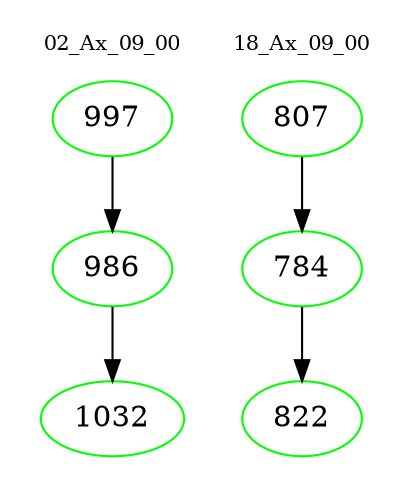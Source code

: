 digraph{
subgraph cluster_0 {
color = white
label = "02_Ax_09_00";
fontsize=10;
T0_997 [label="997", color="green"]
T0_997 -> T0_986 [color="black"]
T0_986 [label="986", color="green"]
T0_986 -> T0_1032 [color="black"]
T0_1032 [label="1032", color="green"]
}
subgraph cluster_1 {
color = white
label = "18_Ax_09_00";
fontsize=10;
T1_807 [label="807", color="green"]
T1_807 -> T1_784 [color="black"]
T1_784 [label="784", color="green"]
T1_784 -> T1_822 [color="black"]
T1_822 [label="822", color="green"]
}
}
